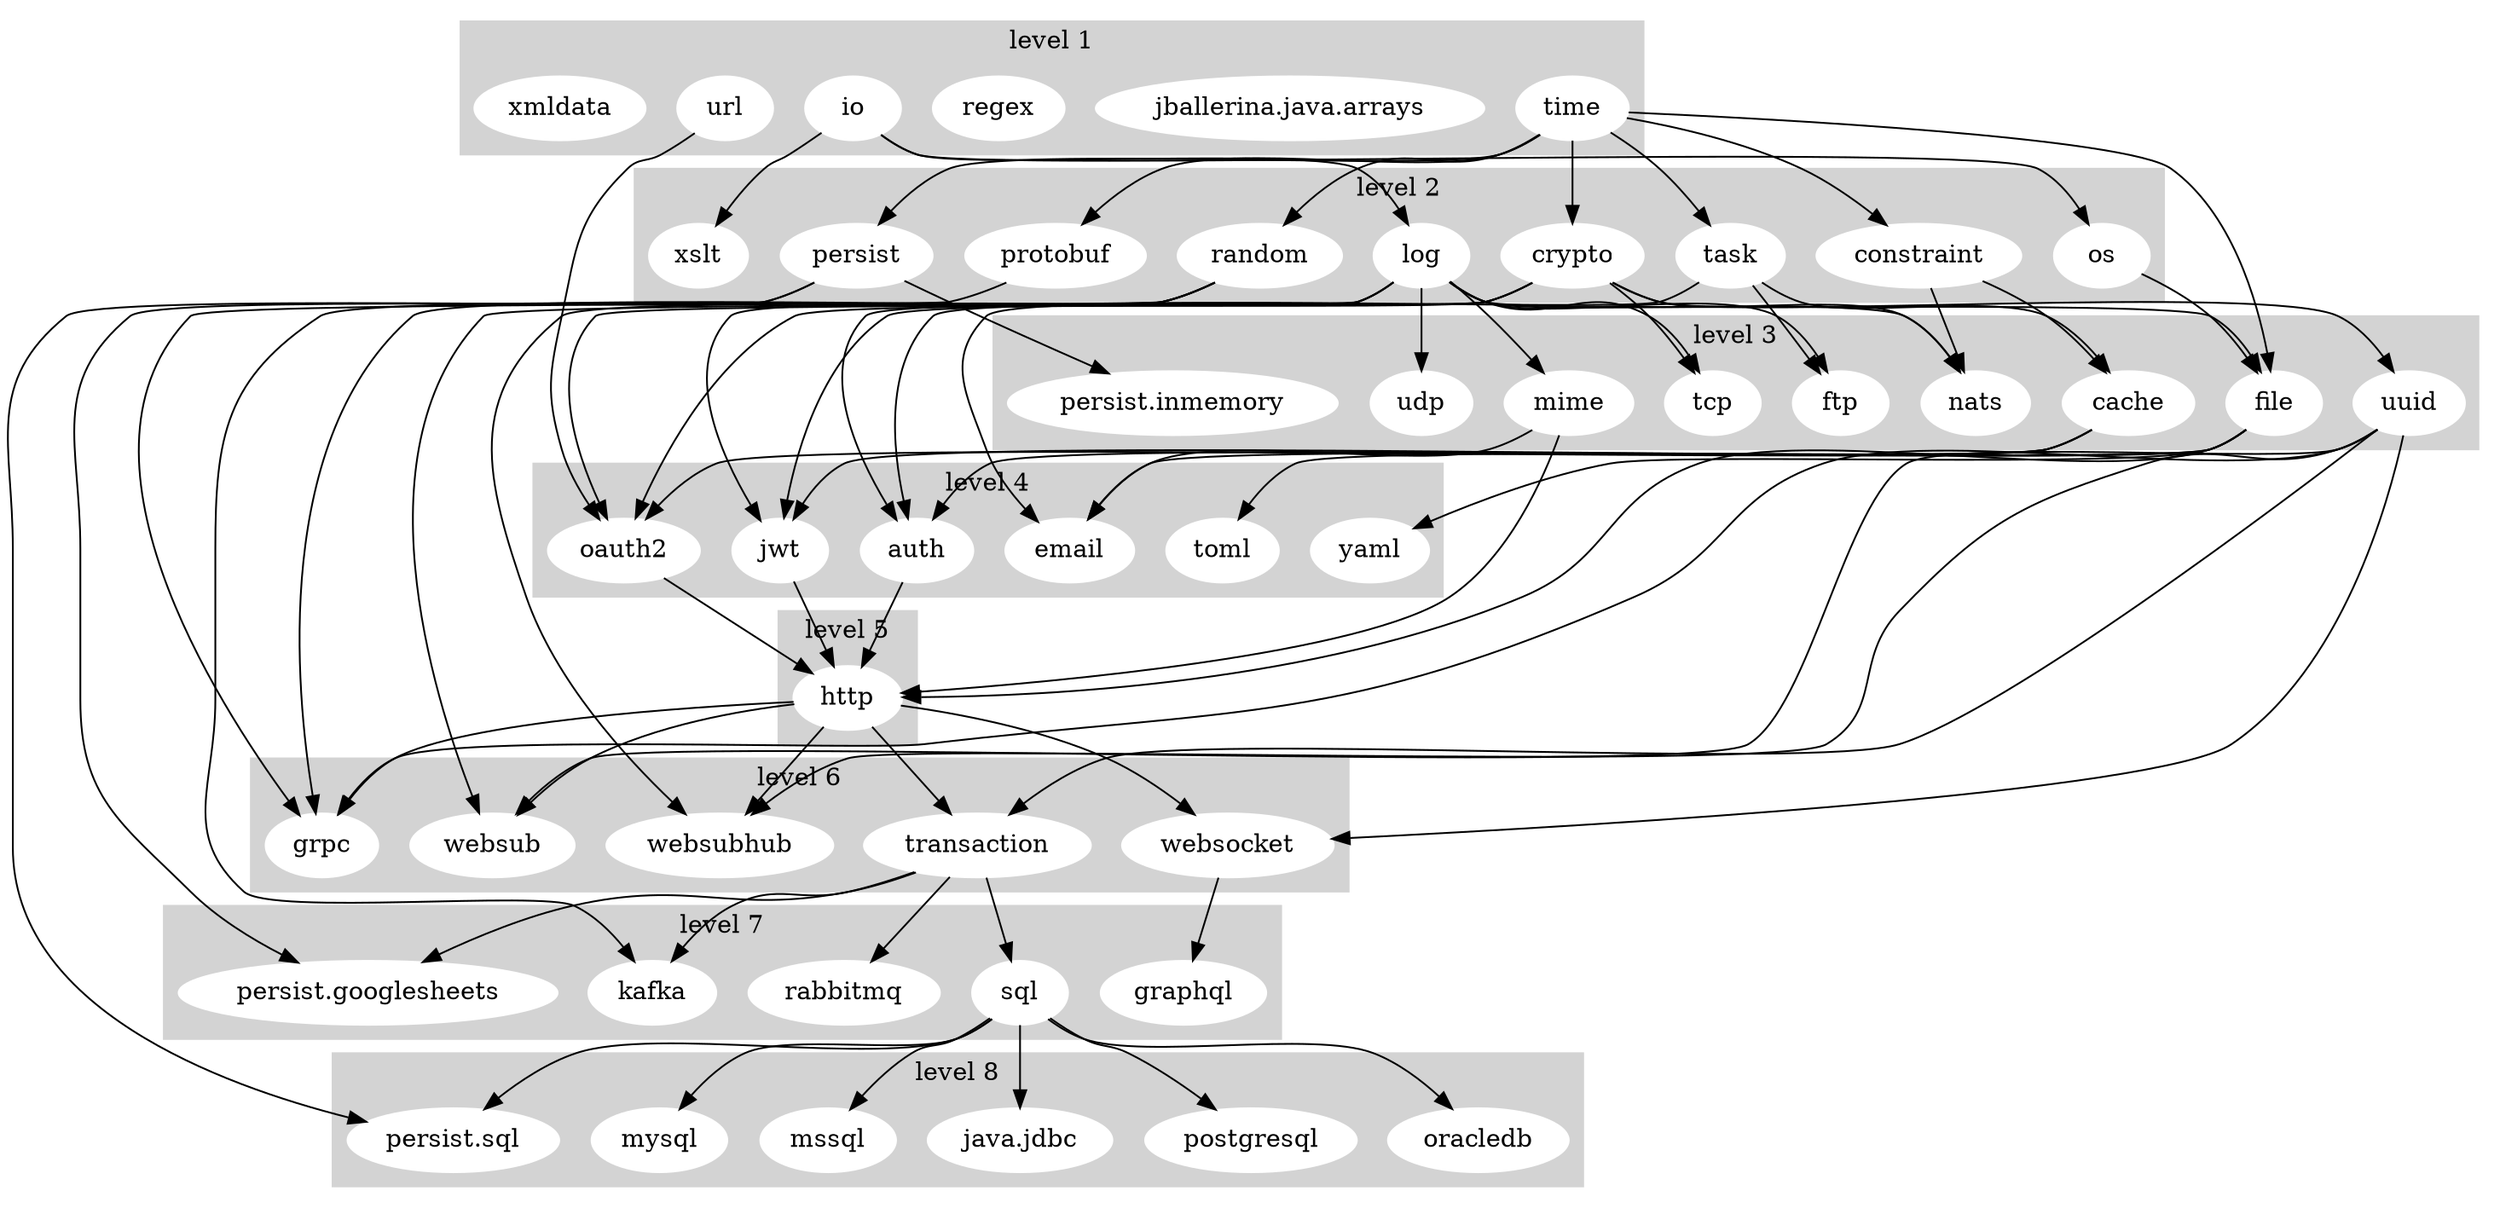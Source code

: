 digraph "Stdlib Dependency Graph" {
	subgraph cluster_1 {
		node [color=white style=filled]
		color=lightgrey style=filled
		io
		"jballerina.java.arrays"
		regex
		time
		url
		xmldata
		label="level 1"
	}
	subgraph cluster_2 {
		node [color=white style=filled]
		color=lightgrey style=filled
		constraint
		crypto
		log
		os
		persist
		protobuf
		random
		task
		xslt
		label="level 2"
	}
	subgraph cluster_3 {
		node [color=white style=filled]
		color=lightgrey style=filled
		cache
		file
		ftp
		mime
		nats
		"persist.inmemory"
		tcp
		udp
		uuid
		label="level 3"
	}
	subgraph cluster_4 {
		node [color=white style=filled]
		color=lightgrey style=filled
		auth
		email
		jwt
		oauth2
		toml
		yaml
		label="level 4"
	}
	subgraph cluster_5 {
		node [color=white style=filled]
		color=lightgrey style=filled
		http
		label="level 5"
	}
	subgraph cluster_6 {
		node [color=white style=filled]
		color=lightgrey style=filled
		grpc
		transaction
		websocket
		websub
		websubhub
		label="level 6"
	}
	subgraph cluster_7 {
		node [color=white style=filled]
		color=lightgrey style=filled
		graphql
		kafka
		"persist.googlesheets"
		rabbitmq
		sql
		label="level 7"
	}
	subgraph cluster_8 {
		node [color=white style=filled]
		color=lightgrey style=filled
		"java.jdbc"
		mssql
		mysql
		oracledb
		"persist.sql"
		postgresql
		label="level 8"
	}
	io -> log
	io -> os
	io -> xslt
	time -> constraint
	time -> crypto
	time -> file
	time -> persist
	time -> protobuf
	time -> random
	time -> task
	url -> oauth2
	constraint -> cache
	constraint -> nats
	crypto -> auth
	crypto -> jwt
	crypto -> nats
	crypto -> oauth2
	crypto -> tcp
	crypto -> uuid
	log -> auth
	log -> file
	log -> ftp
	log -> jwt
	log -> mime
	log -> nats
	log -> oauth2
	log -> tcp
	log -> udp
	os -> file
	persist -> "persist.googlesheets"
	persist -> "persist.inmemory"
	persist -> "persist.sql"
	protobuf -> grpc
	random -> grpc
	random -> kafka
	random -> websub
	random -> websubhub
	task -> cache
	task -> email
	task -> ftp
	cache -> auth
	cache -> jwt
	cache -> oauth2
	file -> email
	file -> http
	file -> toml
	file -> yaml
	mime -> email
	mime -> http
	uuid -> grpc
	uuid -> transaction
	uuid -> websocket
	uuid -> websub
	uuid -> websubhub
	auth -> http
	jwt -> http
	oauth2 -> http
	http -> grpc
	http -> transaction
	http -> websocket
	http -> websub
	http -> websubhub
	transaction -> kafka
	transaction -> "persist.googlesheets"
	transaction -> rabbitmq
	transaction -> sql
	websocket -> graphql
	sql -> "java.jdbc"
	sql -> mssql
	sql -> mysql
	sql -> oracledb
	sql -> "persist.sql"
	sql -> postgresql
}
